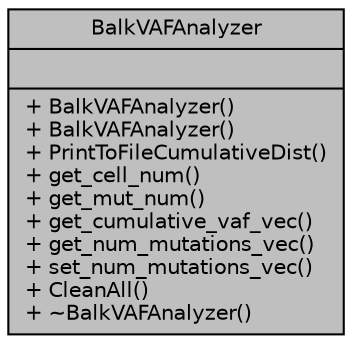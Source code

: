 digraph "BalkVAFAnalyzer"
{
  edge [fontname="Helvetica",fontsize="10",labelfontname="Helvetica",labelfontsize="10"];
  node [fontname="Helvetica",fontsize="10",shape=record];
  Node1 [label="{BalkVAFAnalyzer\n||+ BalkVAFAnalyzer()\l+ BalkVAFAnalyzer()\l+ PrintToFileCumulativeDist()\l+ get_cell_num()\l+ get_mut_num()\l+ get_cumulative_vaf_vec()\l+ get_num_mutations_vec()\l+ set_num_mutations_vec()\l+ CleanAll()\l+ ~BalkVAFAnalyzer()\l}",height=0.2,width=0.4,color="black", fillcolor="grey75", style="filled", fontcolor="black"];
}
